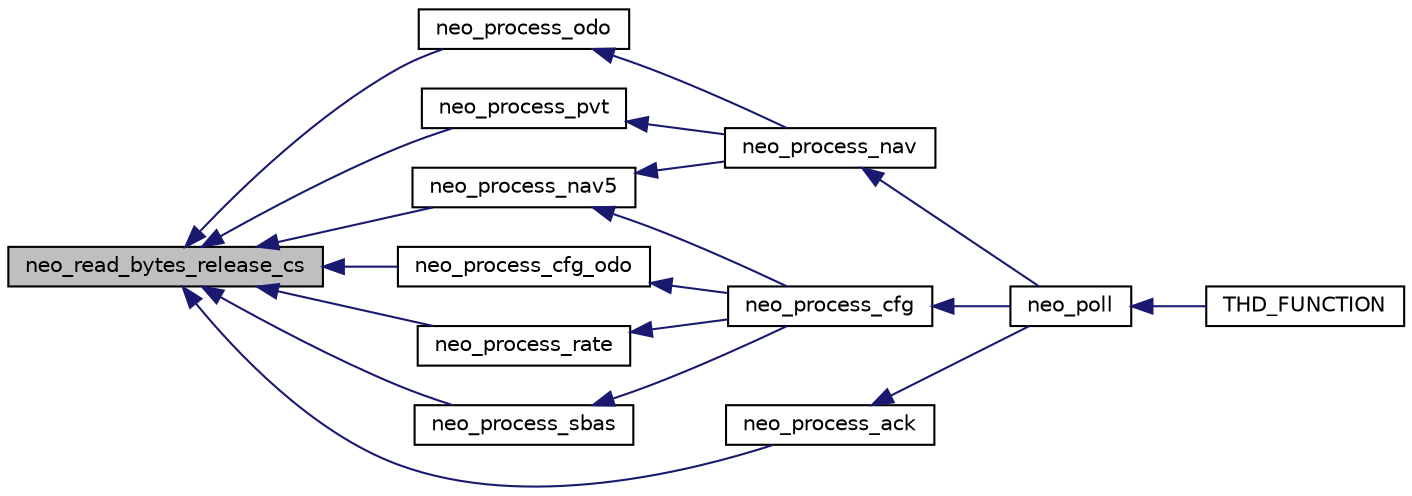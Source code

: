 digraph "neo_read_bytes_release_cs"
{
  edge [fontname="Helvetica",fontsize="10",labelfontname="Helvetica",labelfontsize="10"];
  node [fontname="Helvetica",fontsize="10",shape=record];
  rankdir="LR";
  Node1 [label="neo_read_bytes_release_cs",height=0.2,width=0.4,color="black", fillcolor="grey75", style="filled", fontcolor="black"];
  Node1 -> Node2 [dir="back",color="midnightblue",fontsize="10",style="solid",fontname="Helvetica"];
  Node2 [label="neo_process_odo",height=0.2,width=0.4,color="black", fillcolor="white", style="filled",URL="$group___n_e_o-_m8.html#ga5e77b1ffc8b424881298912f9ffae94a",tooltip="Parsing odometer message. "];
  Node2 -> Node3 [dir="back",color="midnightblue",fontsize="10",style="solid",fontname="Helvetica"];
  Node3 [label="neo_process_nav",height=0.2,width=0.4,color="black", fillcolor="white", style="filled",URL="$group___n_e_o-_m8.html#gab69520ba8c40a6a423b51c4bf3961998",tooltip="Parsing NAV class message. "];
  Node3 -> Node4 [dir="back",color="midnightblue",fontsize="10",style="solid",fontname="Helvetica"];
  Node4 [label="neo_poll",height=0.2,width=0.4,color="black", fillcolor="white", style="filled",URL="$group___n_e_o-_m8.html#ga8cc90f552e6d393f9e254875ef12a387",tooltip="Polling procedure. "];
  Node4 -> Node5 [dir="back",color="midnightblue",fontsize="10",style="solid",fontname="Helvetica"];
  Node5 [label="THD_FUNCTION",height=0.2,width=0.4,color="black", fillcolor="white", style="filled",URL="$group___n_e_o-_m8.html#ga1efb0d69e1fb5804e6542f41834d7811",tooltip="Thread to process data collection and filtering from NEO-M8P. "];
  Node1 -> Node6 [dir="back",color="midnightblue",fontsize="10",style="solid",fontname="Helvetica"];
  Node6 [label="neo_process_cfg_odo",height=0.2,width=0.4,color="black", fillcolor="white", style="filled",URL="$group___n_e_o-_m8.html#ga67811202470049b8b04eb11bb79eb62c",tooltip="Parsing CFG odometer message. "];
  Node6 -> Node7 [dir="back",color="midnightblue",fontsize="10",style="solid",fontname="Helvetica"];
  Node7 [label="neo_process_cfg",height=0.2,width=0.4,color="black", fillcolor="white", style="filled",URL="$group___n_e_o-_m8.html#ga075ec88b7467bf5a714b8f80d3fbce7c",tooltip="Parsing CFG class message. "];
  Node7 -> Node4 [dir="back",color="midnightblue",fontsize="10",style="solid",fontname="Helvetica"];
  Node1 -> Node8 [dir="back",color="midnightblue",fontsize="10",style="solid",fontname="Helvetica"];
  Node8 [label="neo_process_nav5",height=0.2,width=0.4,color="black", fillcolor="white", style="filled",URL="$group___n_e_o-_m8.html#gaedd148f5fc5f0b66de9e263fb647d0fb",tooltip="Parsing NAV5 message. "];
  Node8 -> Node3 [dir="back",color="midnightblue",fontsize="10",style="solid",fontname="Helvetica"];
  Node8 -> Node7 [dir="back",color="midnightblue",fontsize="10",style="solid",fontname="Helvetica"];
  Node1 -> Node9 [dir="back",color="midnightblue",fontsize="10",style="solid",fontname="Helvetica"];
  Node9 [label="neo_process_rate",height=0.2,width=0.4,color="black", fillcolor="white", style="filled",URL="$group___n_e_o-_m8.html#ga1ad5b612401dbdcbe43c34bc4bb5867e",tooltip="Parsing rate message. "];
  Node9 -> Node7 [dir="back",color="midnightblue",fontsize="10",style="solid",fontname="Helvetica"];
  Node1 -> Node10 [dir="back",color="midnightblue",fontsize="10",style="solid",fontname="Helvetica"];
  Node10 [label="neo_process_sbas",height=0.2,width=0.4,color="black", fillcolor="white", style="filled",URL="$group___n_e_o-_m8.html#ga34f707f1b981d30b364fd9bf8d25d95f",tooltip="Parsing SBAS message. "];
  Node10 -> Node7 [dir="back",color="midnightblue",fontsize="10",style="solid",fontname="Helvetica"];
  Node1 -> Node11 [dir="back",color="midnightblue",fontsize="10",style="solid",fontname="Helvetica"];
  Node11 [label="neo_process_pvt",height=0.2,width=0.4,color="black", fillcolor="white", style="filled",URL="$group___n_e_o-_m8.html#ga206cfab5c4456a4e03aa1fb0c1002410",tooltip="Parsing PVT message. "];
  Node11 -> Node3 [dir="back",color="midnightblue",fontsize="10",style="solid",fontname="Helvetica"];
  Node1 -> Node12 [dir="back",color="midnightblue",fontsize="10",style="solid",fontname="Helvetica"];
  Node12 [label="neo_process_ack",height=0.2,width=0.4,color="black", fillcolor="white", style="filled",URL="$group___n_e_o-_m8.html#ga0cf12bd1b0d078269904073bac00267d",tooltip="Parsing ACK message. "];
  Node12 -> Node4 [dir="back",color="midnightblue",fontsize="10",style="solid",fontname="Helvetica"];
}
